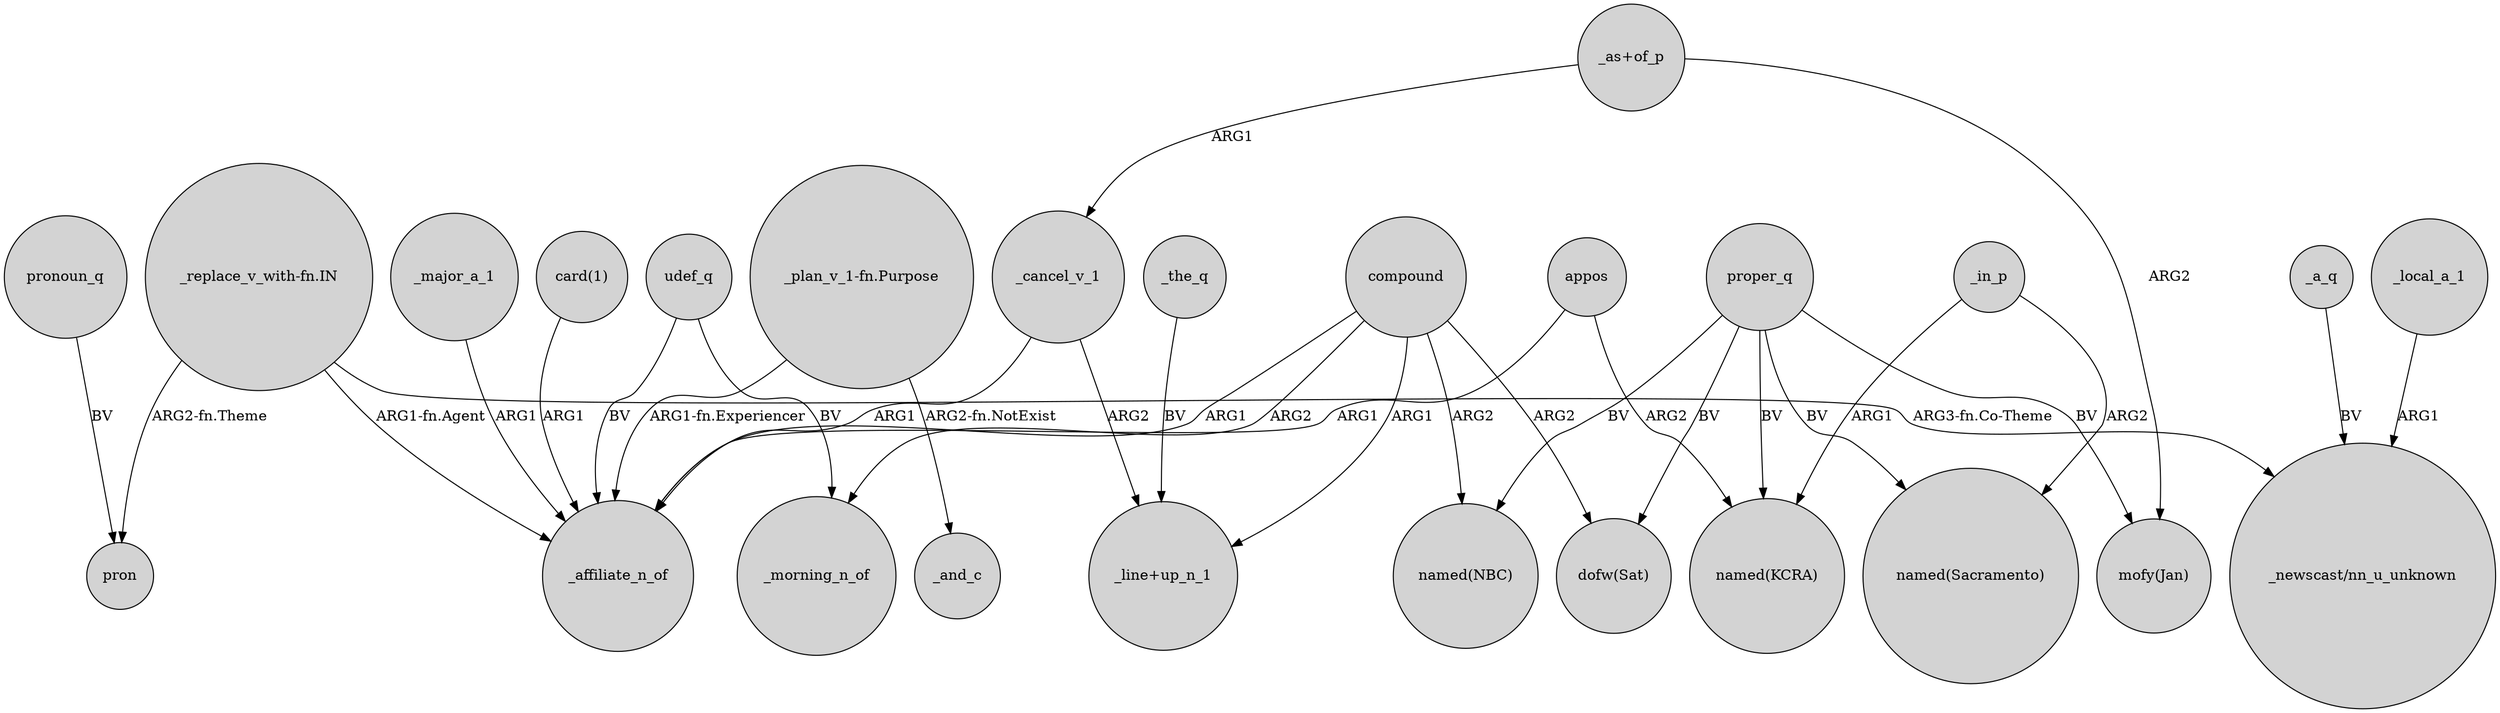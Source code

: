 digraph {
	node [shape=circle style=filled]
	"_replace_v_with-fn.IN" -> pron [label="ARG2-fn.Theme"]
	_cancel_v_1 -> _affiliate_n_of [label=ARG1]
	compound -> _morning_n_of [label=ARG2]
	proper_q -> "named(NBC)" [label=BV]
	"_as+of_p" -> _cancel_v_1 [label=ARG1]
	_in_p -> "named(Sacramento)" [label=ARG2]
	compound -> "dofw(Sat)" [label=ARG2]
	proper_q -> "dofw(Sat)" [label=BV]
	"_as+of_p" -> "mofy(Jan)" [label=ARG2]
	proper_q -> "mofy(Jan)" [label=BV]
	"_replace_v_with-fn.IN" -> _affiliate_n_of [label="ARG1-fn.Agent"]
	_major_a_1 -> _affiliate_n_of [label=ARG1]
	proper_q -> "named(KCRA)" [label=BV]
	udef_q -> _affiliate_n_of [label=BV]
	pronoun_q -> pron [label=BV]
	appos -> _affiliate_n_of [label=ARG1]
	_a_q -> "_newscast/nn_u_unknown" [label=BV]
	"_plan_v_1-fn.Purpose" -> _affiliate_n_of [label="ARG1-fn.Experiencer"]
	compound -> "_line+up_n_1" [label=ARG1]
	compound -> _affiliate_n_of [label=ARG1]
	_in_p -> "named(KCRA)" [label=ARG1]
	"_plan_v_1-fn.Purpose" -> _and_c [label="ARG2-fn.NotExist"]
	compound -> "named(NBC)" [label=ARG2]
	appos -> "named(KCRA)" [label=ARG2]
	"_replace_v_with-fn.IN" -> "_newscast/nn_u_unknown" [label="ARG3-fn.Co-Theme"]
	proper_q -> "named(Sacramento)" [label=BV]
	"card(1)" -> _affiliate_n_of [label=ARG1]
	_the_q -> "_line+up_n_1" [label=BV]
	_local_a_1 -> "_newscast/nn_u_unknown" [label=ARG1]
	_cancel_v_1 -> "_line+up_n_1" [label=ARG2]
	udef_q -> _morning_n_of [label=BV]
}
